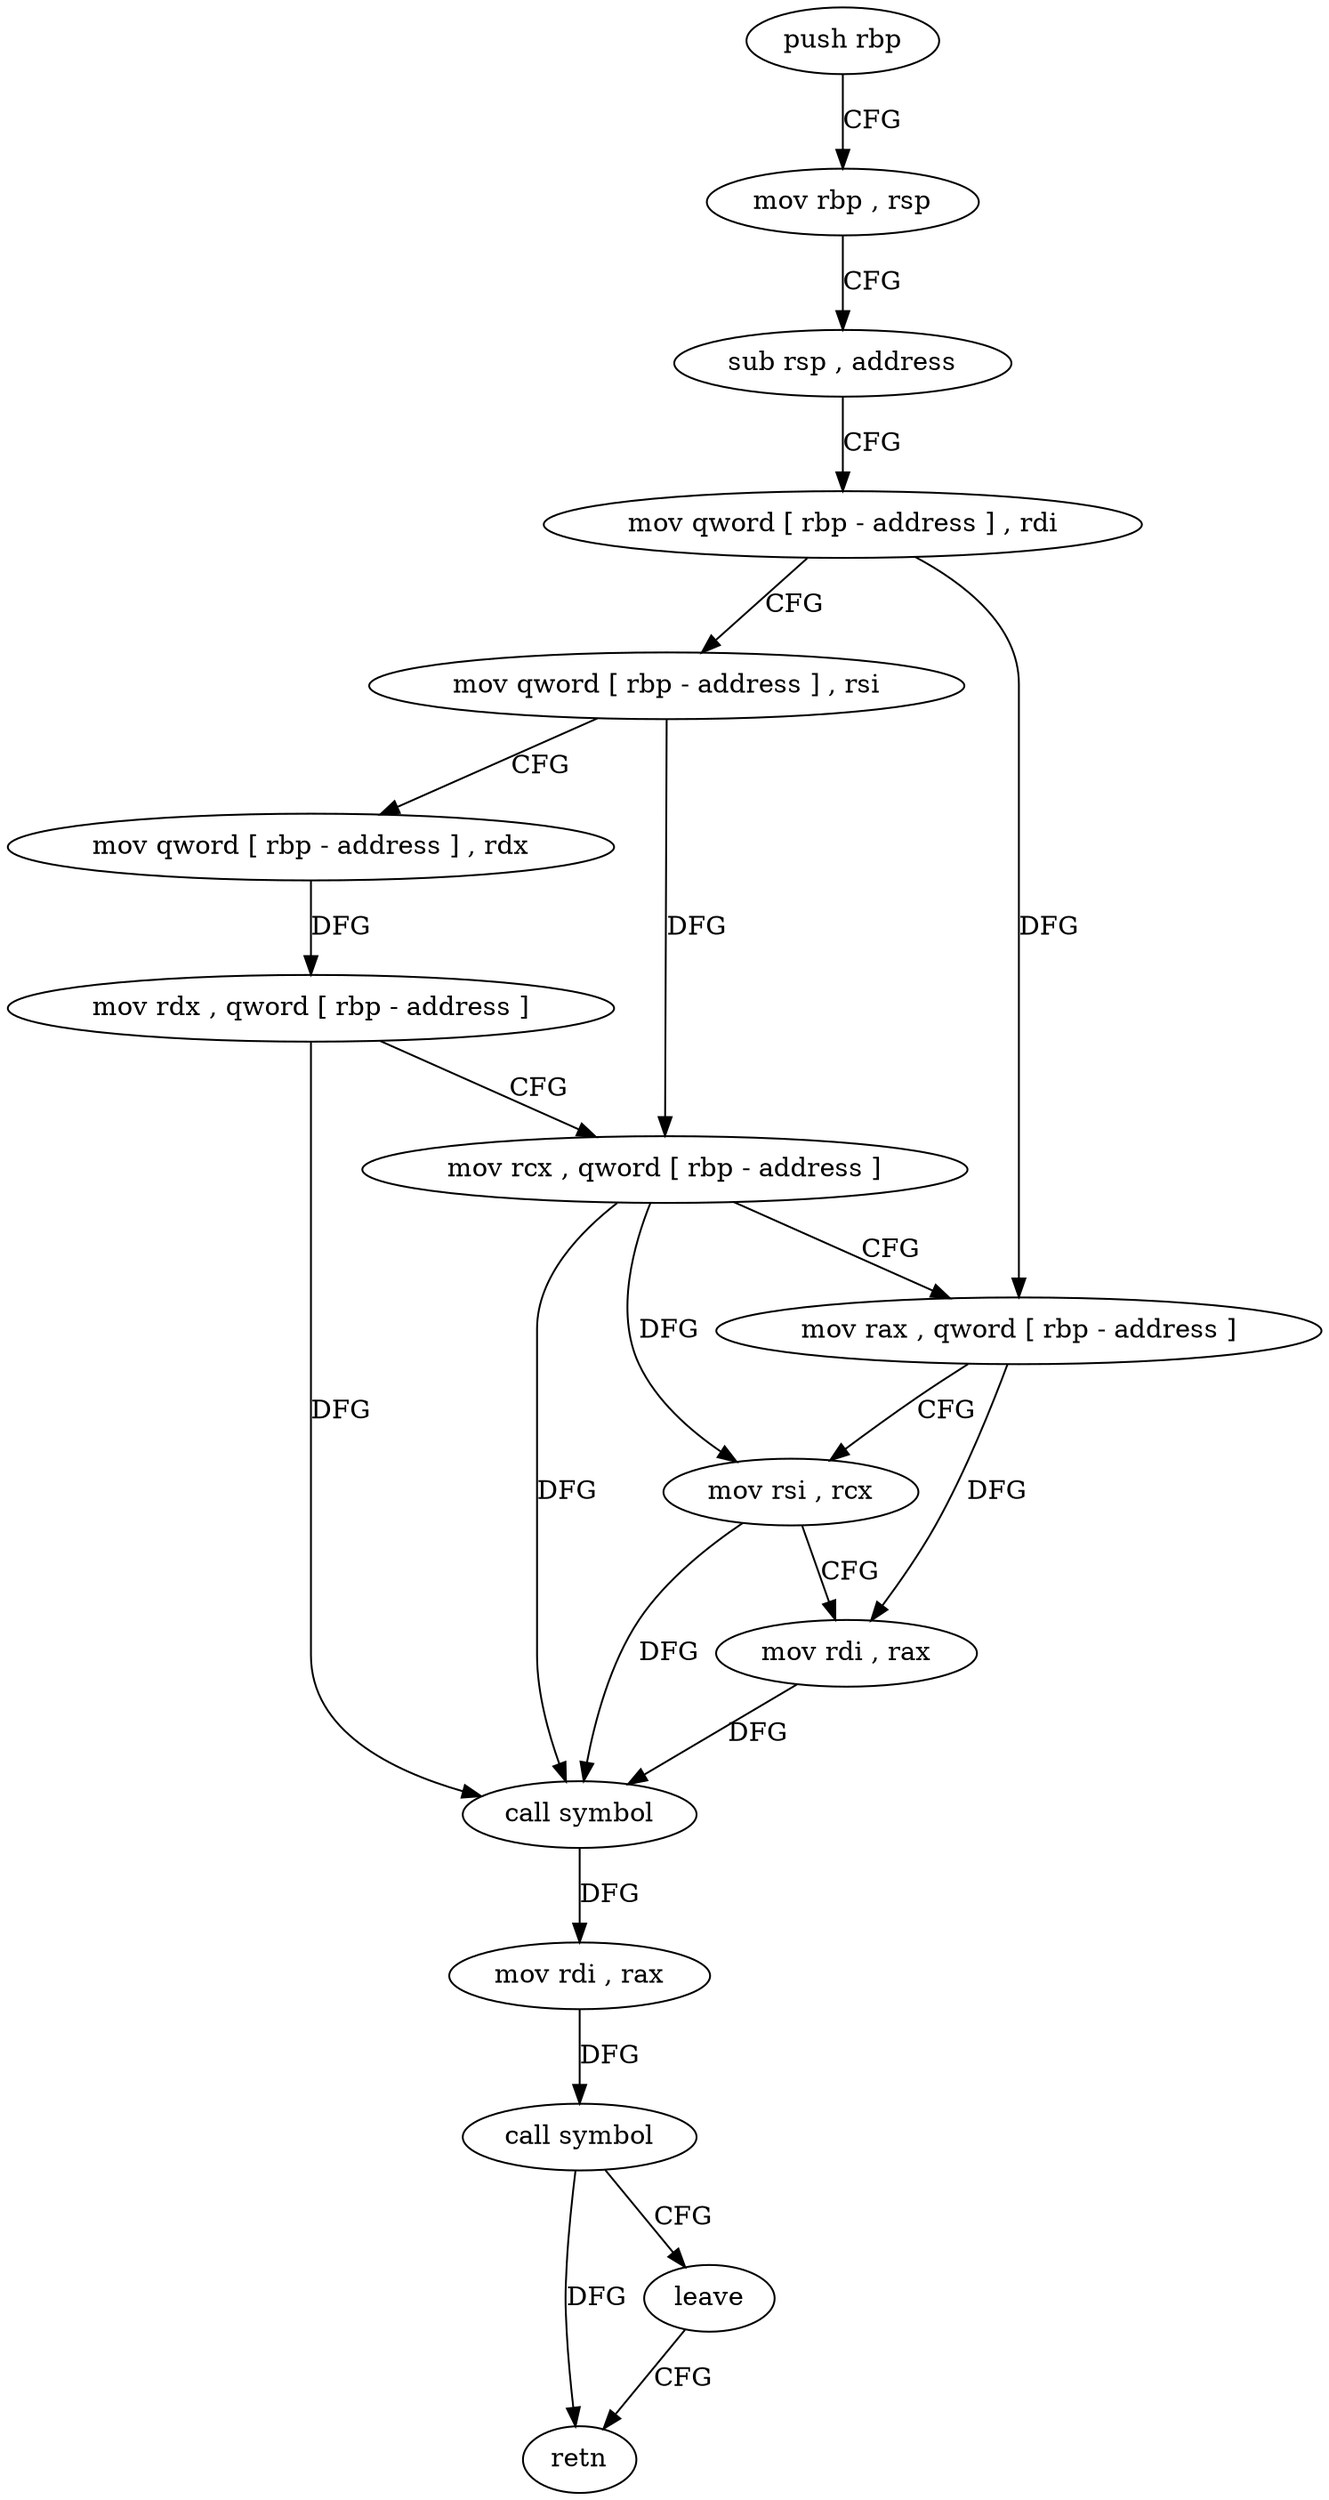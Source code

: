 digraph "func" {
"391177" [label = "push rbp" ]
"391178" [label = "mov rbp , rsp" ]
"391181" [label = "sub rsp , address" ]
"391185" [label = "mov qword [ rbp - address ] , rdi" ]
"391189" [label = "mov qword [ rbp - address ] , rsi" ]
"391193" [label = "mov qword [ rbp - address ] , rdx" ]
"391197" [label = "mov rdx , qword [ rbp - address ]" ]
"391201" [label = "mov rcx , qword [ rbp - address ]" ]
"391205" [label = "mov rax , qword [ rbp - address ]" ]
"391209" [label = "mov rsi , rcx" ]
"391212" [label = "mov rdi , rax" ]
"391215" [label = "call symbol" ]
"391220" [label = "mov rdi , rax" ]
"391223" [label = "call symbol" ]
"391228" [label = "leave" ]
"391229" [label = "retn" ]
"391177" -> "391178" [ label = "CFG" ]
"391178" -> "391181" [ label = "CFG" ]
"391181" -> "391185" [ label = "CFG" ]
"391185" -> "391189" [ label = "CFG" ]
"391185" -> "391205" [ label = "DFG" ]
"391189" -> "391193" [ label = "CFG" ]
"391189" -> "391201" [ label = "DFG" ]
"391193" -> "391197" [ label = "DFG" ]
"391197" -> "391201" [ label = "CFG" ]
"391197" -> "391215" [ label = "DFG" ]
"391201" -> "391205" [ label = "CFG" ]
"391201" -> "391209" [ label = "DFG" ]
"391201" -> "391215" [ label = "DFG" ]
"391205" -> "391209" [ label = "CFG" ]
"391205" -> "391212" [ label = "DFG" ]
"391209" -> "391212" [ label = "CFG" ]
"391209" -> "391215" [ label = "DFG" ]
"391212" -> "391215" [ label = "DFG" ]
"391215" -> "391220" [ label = "DFG" ]
"391220" -> "391223" [ label = "DFG" ]
"391223" -> "391228" [ label = "CFG" ]
"391223" -> "391229" [ label = "DFG" ]
"391228" -> "391229" [ label = "CFG" ]
}
